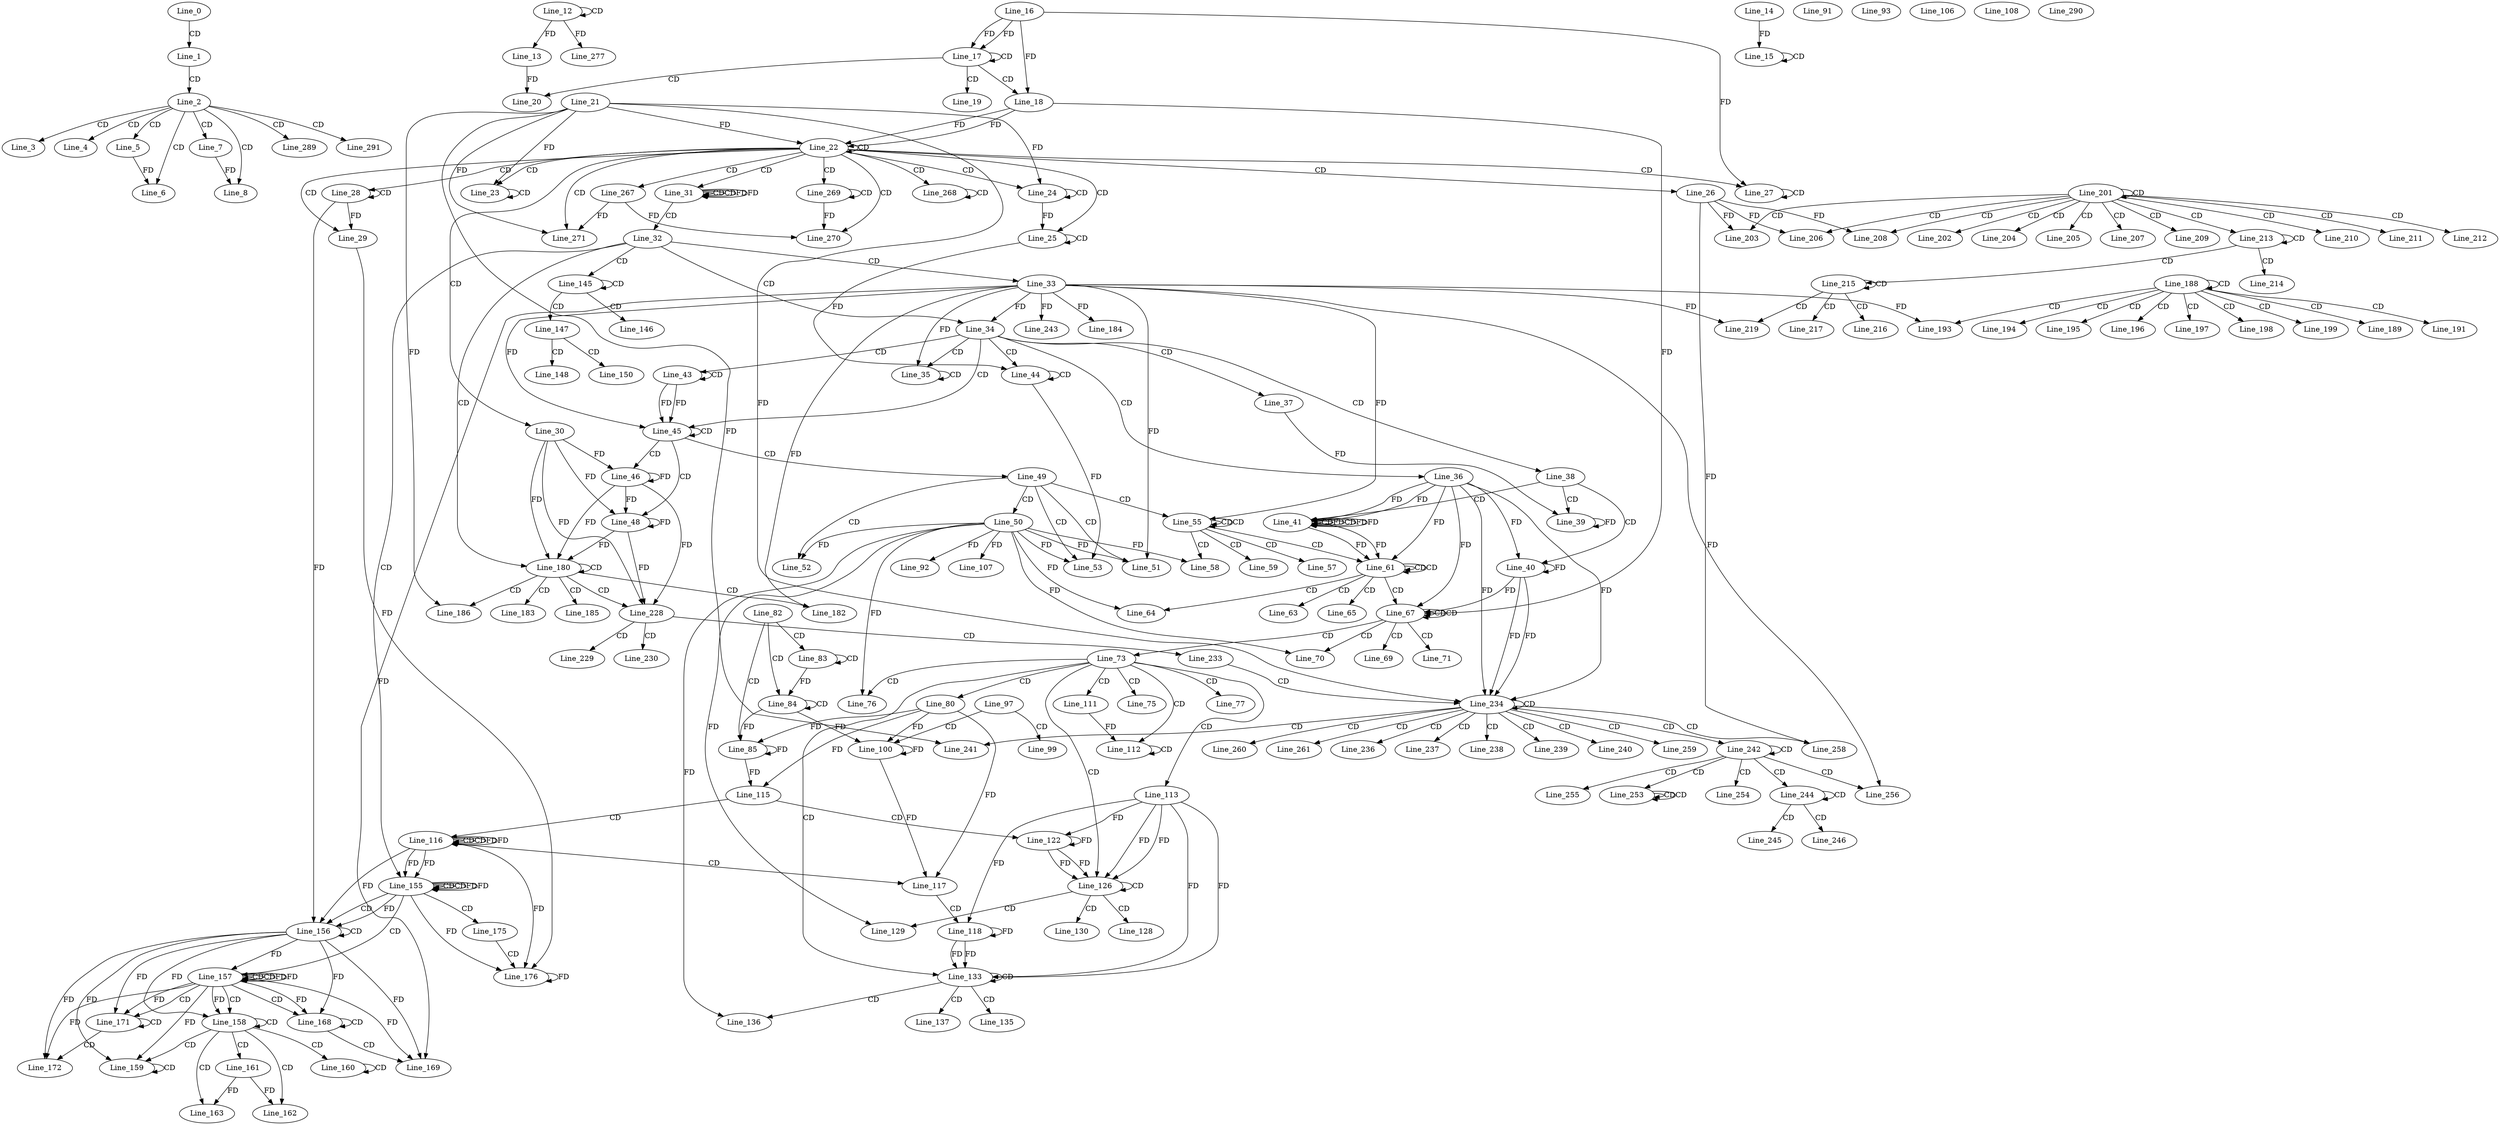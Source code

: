 digraph G {
  Line_0;
  Line_1;
  Line_2;
  Line_3;
  Line_4;
  Line_5;
  Line_6;
  Line_7;
  Line_8;
  Line_12;
  Line_12;
  Line_13;
  Line_15;
  Line_15;
  Line_14;
  Line_16;
  Line_17;
  Line_17;
  Line_18;
  Line_18;
  Line_19;
  Line_20;
  Line_13;
  Line_20;
  Line_22;
  Line_22;
  Line_21;
  Line_22;
  Line_23;
  Line_23;
  Line_23;
  Line_24;
  Line_24;
  Line_25;
  Line_25;
  Line_26;
  Line_27;
  Line_27;
  Line_28;
  Line_28;
  Line_29;
  Line_29;
  Line_30;
  Line_31;
  Line_31;
  Line_31;
  Line_32;
  Line_33;
  Line_34;
  Line_34;
  Line_34;
  Line_35;
  Line_35;
  Line_35;
  Line_36;
  Line_37;
  Line_38;
  Line_39;
  Line_39;
  Line_40;
  Line_41;
  Line_41;
  Line_41;
  Line_43;
  Line_43;
  Line_44;
  Line_44;
  Line_45;
  Line_45;
  Line_45;
  Line_46;
  Line_48;
  Line_49;
  Line_50;
  Line_51;
  Line_51;
  Line_52;
  Line_53;
  Line_55;
  Line_55;
  Line_55;
  Line_55;
  Line_57;
  Line_57;
  Line_58;
  Line_59;
  Line_61;
  Line_61;
  Line_61;
  Line_63;
  Line_63;
  Line_64;
  Line_65;
  Line_67;
  Line_67;
  Line_67;
  Line_69;
  Line_69;
  Line_70;
  Line_71;
  Line_73;
  Line_75;
  Line_75;
  Line_76;
  Line_77;
  Line_80;
  Line_82;
  Line_83;
  Line_83;
  Line_84;
  Line_84;
  Line_85;
  Line_91;
  Line_91;
  Line_92;
  Line_93;
  Line_97;
  Line_99;
  Line_100;
  Line_106;
  Line_106;
  Line_107;
  Line_108;
  Line_111;
  Line_112;
  Line_112;
  Line_113;
  Line_115;
  Line_116;
  Line_116;
  Line_116;
  Line_117;
  Line_118;
  Line_122;
  Line_126;
  Line_126;
  Line_128;
  Line_128;
  Line_129;
  Line_130;
  Line_133;
  Line_133;
  Line_135;
  Line_135;
  Line_136;
  Line_137;
  Line_145;
  Line_145;
  Line_146;
  Line_147;
  Line_148;
  Line_148;
  Line_150;
  Line_155;
  Line_155;
  Line_155;
  Line_156;
  Line_156;
  Line_156;
  Line_157;
  Line_157;
  Line_157;
  Line_157;
  Line_158;
  Line_158;
  Line_158;
  Line_159;
  Line_159;
  Line_159;
  Line_160;
  Line_160;
  Line_160;
  Line_161;
  Line_162;
  Line_163;
  Line_163;
  Line_168;
  Line_168;
  Line_168;
  Line_169;
  Line_169;
  Line_169;
  Line_171;
  Line_171;
  Line_171;
  Line_172;
  Line_172;
  Line_175;
  Line_176;
  Line_176;
  Line_180;
  Line_180;
  Line_182;
  Line_182;
  Line_183;
  Line_184;
  Line_185;
  Line_186;
  Line_186;
  Line_188;
  Line_188;
  Line_189;
  Line_191;
  Line_193;
  Line_193;
  Line_194;
  Line_195;
  Line_196;
  Line_197;
  Line_198;
  Line_199;
  Line_201;
  Line_201;
  Line_202;
  Line_203;
  Line_204;
  Line_205;
  Line_206;
  Line_207;
  Line_208;
  Line_209;
  Line_210;
  Line_211;
  Line_212;
  Line_213;
  Line_213;
  Line_214;
  Line_215;
  Line_215;
  Line_216;
  Line_217;
  Line_219;
  Line_228;
  Line_229;
  Line_229;
  Line_230;
  Line_233;
  Line_234;
  Line_234;
  Line_234;
  Line_236;
  Line_236;
  Line_237;
  Line_238;
  Line_239;
  Line_240;
  Line_241;
  Line_241;
  Line_242;
  Line_242;
  Line_243;
  Line_244;
  Line_244;
  Line_245;
  Line_246;
  Line_253;
  Line_253;
  Line_254;
  Line_255;
  Line_256;
  Line_256;
  Line_258;
  Line_259;
  Line_260;
  Line_261;
  Line_267;
  Line_268;
  Line_268;
  Line_269;
  Line_269;
  Line_270;
  Line_270;
  Line_271;
  Line_271;
  Line_277;
  Line_289;
  Line_290;
  Line_291;
  Line_0 -> Line_1 [ label="CD" ];
  Line_1 -> Line_2 [ label="CD" ];
  Line_2 -> Line_3 [ label="CD" ];
  Line_2 -> Line_4 [ label="CD" ];
  Line_2 -> Line_5 [ label="CD" ];
  Line_2 -> Line_6 [ label="CD" ];
  Line_5 -> Line_6 [ label="FD" ];
  Line_2 -> Line_7 [ label="CD" ];
  Line_2 -> Line_8 [ label="CD" ];
  Line_7 -> Line_8 [ label="FD" ];
  Line_12 -> Line_12 [ label="CD" ];
  Line_12 -> Line_13 [ label="FD" ];
  Line_15 -> Line_15 [ label="CD" ];
  Line_14 -> Line_15 [ label="FD" ];
  Line_16 -> Line_17 [ label="FD" ];
  Line_17 -> Line_17 [ label="CD" ];
  Line_16 -> Line_17 [ label="FD" ];
  Line_17 -> Line_18 [ label="CD" ];
  Line_16 -> Line_18 [ label="FD" ];
  Line_17 -> Line_19 [ label="CD" ];
  Line_17 -> Line_20 [ label="CD" ];
  Line_13 -> Line_20 [ label="FD" ];
  Line_18 -> Line_22 [ label="FD" ];
  Line_22 -> Line_22 [ label="CD" ];
  Line_18 -> Line_22 [ label="FD" ];
  Line_21 -> Line_22 [ label="FD" ];
  Line_22 -> Line_23 [ label="CD" ];
  Line_23 -> Line_23 [ label="CD" ];
  Line_21 -> Line_23 [ label="FD" ];
  Line_22 -> Line_24 [ label="CD" ];
  Line_24 -> Line_24 [ label="CD" ];
  Line_21 -> Line_24 [ label="FD" ];
  Line_22 -> Line_25 [ label="CD" ];
  Line_25 -> Line_25 [ label="CD" ];
  Line_24 -> Line_25 [ label="FD" ];
  Line_22 -> Line_26 [ label="CD" ];
  Line_22 -> Line_27 [ label="CD" ];
  Line_27 -> Line_27 [ label="CD" ];
  Line_16 -> Line_27 [ label="FD" ];
  Line_22 -> Line_28 [ label="CD" ];
  Line_28 -> Line_28 [ label="CD" ];
  Line_22 -> Line_29 [ label="CD" ];
  Line_28 -> Line_29 [ label="FD" ];
  Line_22 -> Line_30 [ label="CD" ];
  Line_22 -> Line_31 [ label="CD" ];
  Line_31 -> Line_31 [ label="CD" ];
  Line_31 -> Line_31 [ label="CD" ];
  Line_31 -> Line_31 [ label="FD" ];
  Line_31 -> Line_32 [ label="CD" ];
  Line_32 -> Line_33 [ label="CD" ];
  Line_32 -> Line_34 [ label="CD" ];
  Line_33 -> Line_34 [ label="FD" ];
  Line_34 -> Line_35 [ label="CD" ];
  Line_35 -> Line_35 [ label="CD" ];
  Line_33 -> Line_35 [ label="FD" ];
  Line_34 -> Line_36 [ label="CD" ];
  Line_34 -> Line_37 [ label="CD" ];
  Line_34 -> Line_38 [ label="CD" ];
  Line_38 -> Line_39 [ label="CD" ];
  Line_37 -> Line_39 [ label="FD" ];
  Line_39 -> Line_39 [ label="FD" ];
  Line_38 -> Line_40 [ label="CD" ];
  Line_36 -> Line_40 [ label="FD" ];
  Line_40 -> Line_40 [ label="FD" ];
  Line_38 -> Line_41 [ label="CD" ];
  Line_41 -> Line_41 [ label="CD" ];
  Line_36 -> Line_41 [ label="FD" ];
  Line_41 -> Line_41 [ label="FD" ];
  Line_41 -> Line_41 [ label="CD" ];
  Line_36 -> Line_41 [ label="FD" ];
  Line_41 -> Line_41 [ label="FD" ];
  Line_41 -> Line_41 [ label="FD" ];
  Line_34 -> Line_43 [ label="CD" ];
  Line_43 -> Line_43 [ label="CD" ];
  Line_34 -> Line_44 [ label="CD" ];
  Line_44 -> Line_44 [ label="CD" ];
  Line_25 -> Line_44 [ label="FD" ];
  Line_34 -> Line_45 [ label="CD" ];
  Line_43 -> Line_45 [ label="FD" ];
  Line_45 -> Line_45 [ label="CD" ];
  Line_43 -> Line_45 [ label="FD" ];
  Line_33 -> Line_45 [ label="FD" ];
  Line_45 -> Line_46 [ label="CD" ];
  Line_46 -> Line_46 [ label="FD" ];
  Line_30 -> Line_46 [ label="FD" ];
  Line_45 -> Line_48 [ label="CD" ];
  Line_46 -> Line_48 [ label="FD" ];
  Line_48 -> Line_48 [ label="FD" ];
  Line_30 -> Line_48 [ label="FD" ];
  Line_45 -> Line_49 [ label="CD" ];
  Line_49 -> Line_50 [ label="CD" ];
  Line_49 -> Line_51 [ label="CD" ];
  Line_50 -> Line_51 [ label="FD" ];
  Line_33 -> Line_51 [ label="FD" ];
  Line_49 -> Line_52 [ label="CD" ];
  Line_50 -> Line_52 [ label="FD" ];
  Line_49 -> Line_53 [ label="CD" ];
  Line_44 -> Line_53 [ label="FD" ];
  Line_50 -> Line_53 [ label="FD" ];
  Line_49 -> Line_55 [ label="CD" ];
  Line_55 -> Line_55 [ label="CD" ];
  Line_55 -> Line_55 [ label="CD" ];
  Line_33 -> Line_55 [ label="FD" ];
  Line_55 -> Line_57 [ label="CD" ];
  Line_55 -> Line_58 [ label="CD" ];
  Line_50 -> Line_58 [ label="FD" ];
  Line_55 -> Line_59 [ label="CD" ];
  Line_55 -> Line_61 [ label="CD" ];
  Line_61 -> Line_61 [ label="CD" ];
  Line_61 -> Line_61 [ label="CD" ];
  Line_36 -> Line_61 [ label="FD" ];
  Line_41 -> Line_61 [ label="FD" ];
  Line_41 -> Line_61 [ label="FD" ];
  Line_61 -> Line_63 [ label="CD" ];
  Line_61 -> Line_64 [ label="CD" ];
  Line_50 -> Line_64 [ label="FD" ];
  Line_61 -> Line_65 [ label="CD" ];
  Line_61 -> Line_67 [ label="CD" ];
  Line_67 -> Line_67 [ label="CD" ];
  Line_67 -> Line_67 [ label="CD" ];
  Line_36 -> Line_67 [ label="FD" ];
  Line_40 -> Line_67 [ label="FD" ];
  Line_18 -> Line_67 [ label="FD" ];
  Line_67 -> Line_69 [ label="CD" ];
  Line_67 -> Line_70 [ label="CD" ];
  Line_50 -> Line_70 [ label="FD" ];
  Line_67 -> Line_71 [ label="CD" ];
  Line_67 -> Line_73 [ label="CD" ];
  Line_73 -> Line_75 [ label="CD" ];
  Line_73 -> Line_76 [ label="CD" ];
  Line_50 -> Line_76 [ label="FD" ];
  Line_73 -> Line_77 [ label="CD" ];
  Line_73 -> Line_80 [ label="CD" ];
  Line_82 -> Line_83 [ label="CD" ];
  Line_83 -> Line_83 [ label="CD" ];
  Line_82 -> Line_84 [ label="CD" ];
  Line_84 -> Line_84 [ label="CD" ];
  Line_83 -> Line_84 [ label="FD" ];
  Line_82 -> Line_85 [ label="CD" ];
  Line_80 -> Line_85 [ label="FD" ];
  Line_85 -> Line_85 [ label="FD" ];
  Line_84 -> Line_85 [ label="FD" ];
  Line_50 -> Line_92 [ label="FD" ];
  Line_97 -> Line_99 [ label="CD" ];
  Line_97 -> Line_100 [ label="CD" ];
  Line_80 -> Line_100 [ label="FD" ];
  Line_100 -> Line_100 [ label="FD" ];
  Line_84 -> Line_100 [ label="FD" ];
  Line_50 -> Line_107 [ label="FD" ];
  Line_73 -> Line_111 [ label="CD" ];
  Line_73 -> Line_112 [ label="CD" ];
  Line_112 -> Line_112 [ label="CD" ];
  Line_111 -> Line_112 [ label="FD" ];
  Line_73 -> Line_113 [ label="CD" ];
  Line_80 -> Line_115 [ label="FD" ];
  Line_85 -> Line_115 [ label="FD" ];
  Line_115 -> Line_116 [ label="CD" ];
  Line_116 -> Line_116 [ label="CD" ];
  Line_116 -> Line_116 [ label="CD" ];
  Line_116 -> Line_116 [ label="FD" ];
  Line_116 -> Line_117 [ label="CD" ];
  Line_80 -> Line_117 [ label="FD" ];
  Line_100 -> Line_117 [ label="FD" ];
  Line_117 -> Line_118 [ label="CD" ];
  Line_118 -> Line_118 [ label="FD" ];
  Line_113 -> Line_118 [ label="FD" ];
  Line_115 -> Line_122 [ label="CD" ];
  Line_113 -> Line_122 [ label="FD" ];
  Line_122 -> Line_122 [ label="FD" ];
  Line_73 -> Line_126 [ label="CD" ];
  Line_113 -> Line_126 [ label="FD" ];
  Line_122 -> Line_126 [ label="FD" ];
  Line_126 -> Line_126 [ label="CD" ];
  Line_113 -> Line_126 [ label="FD" ];
  Line_122 -> Line_126 [ label="FD" ];
  Line_126 -> Line_128 [ label="CD" ];
  Line_126 -> Line_129 [ label="CD" ];
  Line_50 -> Line_129 [ label="FD" ];
  Line_126 -> Line_130 [ label="CD" ];
  Line_73 -> Line_133 [ label="CD" ];
  Line_118 -> Line_133 [ label="FD" ];
  Line_113 -> Line_133 [ label="FD" ];
  Line_133 -> Line_133 [ label="CD" ];
  Line_118 -> Line_133 [ label="FD" ];
  Line_113 -> Line_133 [ label="FD" ];
  Line_133 -> Line_135 [ label="CD" ];
  Line_133 -> Line_136 [ label="CD" ];
  Line_50 -> Line_136 [ label="FD" ];
  Line_133 -> Line_137 [ label="CD" ];
  Line_32 -> Line_145 [ label="CD" ];
  Line_145 -> Line_145 [ label="CD" ];
  Line_145 -> Line_146 [ label="CD" ];
  Line_145 -> Line_147 [ label="CD" ];
  Line_147 -> Line_148 [ label="CD" ];
  Line_147 -> Line_150 [ label="CD" ];
  Line_32 -> Line_155 [ label="CD" ];
  Line_155 -> Line_155 [ label="CD" ];
  Line_116 -> Line_155 [ label="FD" ];
  Line_155 -> Line_155 [ label="CD" ];
  Line_155 -> Line_155 [ label="FD" ];
  Line_116 -> Line_155 [ label="FD" ];
  Line_155 -> Line_156 [ label="CD" ];
  Line_156 -> Line_156 [ label="CD" ];
  Line_28 -> Line_156 [ label="FD" ];
  Line_155 -> Line_156 [ label="FD" ];
  Line_116 -> Line_156 [ label="FD" ];
  Line_155 -> Line_157 [ label="CD" ];
  Line_157 -> Line_157 [ label="CD" ];
  Line_157 -> Line_157 [ label="CD" ];
  Line_156 -> Line_157 [ label="FD" ];
  Line_157 -> Line_157 [ label="FD" ];
  Line_157 -> Line_158 [ label="CD" ];
  Line_158 -> Line_158 [ label="CD" ];
  Line_156 -> Line_158 [ label="FD" ];
  Line_157 -> Line_158 [ label="FD" ];
  Line_158 -> Line_159 [ label="CD" ];
  Line_159 -> Line_159 [ label="CD" ];
  Line_156 -> Line_159 [ label="FD" ];
  Line_157 -> Line_159 [ label="FD" ];
  Line_158 -> Line_160 [ label="CD" ];
  Line_160 -> Line_160 [ label="CD" ];
  Line_158 -> Line_161 [ label="CD" ];
  Line_158 -> Line_162 [ label="CD" ];
  Line_161 -> Line_162 [ label="FD" ];
  Line_158 -> Line_163 [ label="CD" ];
  Line_161 -> Line_163 [ label="FD" ];
  Line_157 -> Line_168 [ label="CD" ];
  Line_168 -> Line_168 [ label="CD" ];
  Line_156 -> Line_168 [ label="FD" ];
  Line_157 -> Line_168 [ label="FD" ];
  Line_168 -> Line_169 [ label="CD" ];
  Line_156 -> Line_169 [ label="FD" ];
  Line_157 -> Line_169 [ label="FD" ];
  Line_33 -> Line_169 [ label="FD" ];
  Line_157 -> Line_171 [ label="CD" ];
  Line_171 -> Line_171 [ label="CD" ];
  Line_156 -> Line_171 [ label="FD" ];
  Line_157 -> Line_171 [ label="FD" ];
  Line_171 -> Line_172 [ label="CD" ];
  Line_156 -> Line_172 [ label="FD" ];
  Line_157 -> Line_172 [ label="FD" ];
  Line_155 -> Line_175 [ label="CD" ];
  Line_175 -> Line_176 [ label="CD" ];
  Line_176 -> Line_176 [ label="FD" ];
  Line_29 -> Line_176 [ label="FD" ];
  Line_155 -> Line_176 [ label="FD" ];
  Line_116 -> Line_176 [ label="FD" ];
  Line_32 -> Line_180 [ label="CD" ];
  Line_180 -> Line_180 [ label="CD" ];
  Line_46 -> Line_180 [ label="FD" ];
  Line_48 -> Line_180 [ label="FD" ];
  Line_30 -> Line_180 [ label="FD" ];
  Line_180 -> Line_182 [ label="CD" ];
  Line_33 -> Line_182 [ label="FD" ];
  Line_180 -> Line_183 [ label="CD" ];
  Line_33 -> Line_184 [ label="FD" ];
  Line_180 -> Line_185 [ label="CD" ];
  Line_180 -> Line_186 [ label="CD" ];
  Line_21 -> Line_186 [ label="FD" ];
  Line_188 -> Line_188 [ label="CD" ];
  Line_188 -> Line_189 [ label="CD" ];
  Line_188 -> Line_191 [ label="CD" ];
  Line_188 -> Line_193 [ label="CD" ];
  Line_33 -> Line_193 [ label="FD" ];
  Line_188 -> Line_194 [ label="CD" ];
  Line_188 -> Line_195 [ label="CD" ];
  Line_188 -> Line_196 [ label="CD" ];
  Line_188 -> Line_197 [ label="CD" ];
  Line_188 -> Line_198 [ label="CD" ];
  Line_188 -> Line_199 [ label="CD" ];
  Line_201 -> Line_201 [ label="CD" ];
  Line_201 -> Line_202 [ label="CD" ];
  Line_201 -> Line_203 [ label="CD" ];
  Line_26 -> Line_203 [ label="FD" ];
  Line_201 -> Line_204 [ label="CD" ];
  Line_201 -> Line_205 [ label="CD" ];
  Line_201 -> Line_206 [ label="CD" ];
  Line_26 -> Line_206 [ label="FD" ];
  Line_201 -> Line_207 [ label="CD" ];
  Line_201 -> Line_208 [ label="CD" ];
  Line_26 -> Line_208 [ label="FD" ];
  Line_201 -> Line_209 [ label="CD" ];
  Line_201 -> Line_210 [ label="CD" ];
  Line_201 -> Line_211 [ label="CD" ];
  Line_201 -> Line_212 [ label="CD" ];
  Line_201 -> Line_213 [ label="CD" ];
  Line_213 -> Line_213 [ label="CD" ];
  Line_213 -> Line_214 [ label="CD" ];
  Line_213 -> Line_215 [ label="CD" ];
  Line_215 -> Line_215 [ label="CD" ];
  Line_215 -> Line_216 [ label="CD" ];
  Line_215 -> Line_217 [ label="CD" ];
  Line_215 -> Line_219 [ label="CD" ];
  Line_33 -> Line_219 [ label="FD" ];
  Line_180 -> Line_228 [ label="CD" ];
  Line_46 -> Line_228 [ label="FD" ];
  Line_48 -> Line_228 [ label="FD" ];
  Line_30 -> Line_228 [ label="FD" ];
  Line_228 -> Line_229 [ label="CD" ];
  Line_228 -> Line_230 [ label="CD" ];
  Line_228 -> Line_233 [ label="CD" ];
  Line_233 -> Line_234 [ label="CD" ];
  Line_36 -> Line_234 [ label="FD" ];
  Line_40 -> Line_234 [ label="FD" ];
  Line_234 -> Line_234 [ label="CD" ];
  Line_36 -> Line_234 [ label="FD" ];
  Line_40 -> Line_234 [ label="FD" ];
  Line_21 -> Line_234 [ label="FD" ];
  Line_234 -> Line_236 [ label="CD" ];
  Line_234 -> Line_237 [ label="CD" ];
  Line_234 -> Line_238 [ label="CD" ];
  Line_234 -> Line_239 [ label="CD" ];
  Line_234 -> Line_240 [ label="CD" ];
  Line_234 -> Line_241 [ label="CD" ];
  Line_21 -> Line_241 [ label="FD" ];
  Line_234 -> Line_242 [ label="CD" ];
  Line_242 -> Line_242 [ label="CD" ];
  Line_33 -> Line_243 [ label="FD" ];
  Line_242 -> Line_244 [ label="CD" ];
  Line_244 -> Line_244 [ label="CD" ];
  Line_244 -> Line_245 [ label="CD" ];
  Line_244 -> Line_246 [ label="CD" ];
  Line_242 -> Line_253 [ label="CD" ];
  Line_253 -> Line_253 [ label="CD" ];
  Line_253 -> Line_253 [ label="CD" ];
  Line_242 -> Line_254 [ label="CD" ];
  Line_242 -> Line_255 [ label="CD" ];
  Line_242 -> Line_256 [ label="CD" ];
  Line_33 -> Line_256 [ label="FD" ];
  Line_234 -> Line_258 [ label="CD" ];
  Line_26 -> Line_258 [ label="FD" ];
  Line_234 -> Line_259 [ label="CD" ];
  Line_234 -> Line_260 [ label="CD" ];
  Line_234 -> Line_261 [ label="CD" ];
  Line_22 -> Line_267 [ label="CD" ];
  Line_22 -> Line_268 [ label="CD" ];
  Line_268 -> Line_268 [ label="CD" ];
  Line_22 -> Line_269 [ label="CD" ];
  Line_269 -> Line_269 [ label="CD" ];
  Line_22 -> Line_270 [ label="CD" ];
  Line_267 -> Line_270 [ label="FD" ];
  Line_269 -> Line_270 [ label="FD" ];
  Line_22 -> Line_271 [ label="CD" ];
  Line_267 -> Line_271 [ label="FD" ];
  Line_21 -> Line_271 [ label="FD" ];
  Line_12 -> Line_277 [ label="FD" ];
  Line_2 -> Line_289 [ label="CD" ];
  Line_2 -> Line_291 [ label="CD" ];
  Line_31 -> Line_31 [ label="FD" ];
  Line_116 -> Line_116 [ label="FD" ];
  Line_155 -> Line_155 [ label="FD" ];
  Line_157 -> Line_157 [ label="FD" ];
}
